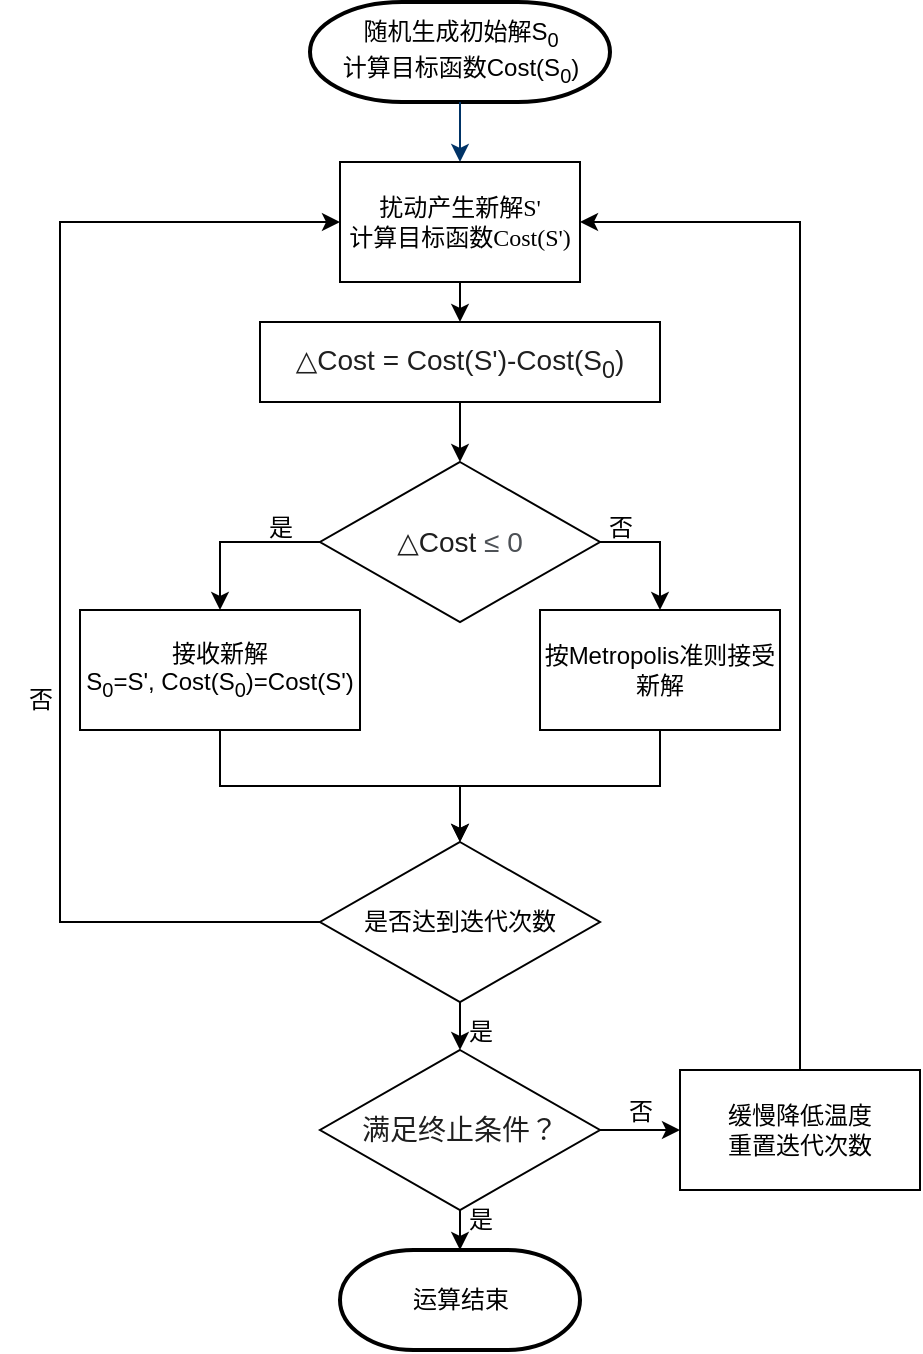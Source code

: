 <mxfile version="24.7.17">
  <diagram id="6a731a19-8d31-9384-78a2-239565b7b9f0" name="Page-1">
    <mxGraphModel dx="1358" dy="651" grid="1" gridSize="10" guides="1" tooltips="1" connect="1" arrows="1" fold="1" page="1" pageScale="1" pageWidth="1169" pageHeight="827" background="none" math="0" shadow="0">
      <root>
        <mxCell id="0" />
        <mxCell id="1" parent="0" />
        <mxCell id="2" value="随机生成初始解S&lt;sub&gt;0&lt;/sub&gt;&lt;div&gt;计算目标函数Cost(S&lt;sub&gt;0&lt;/sub&gt;)&lt;/div&gt;" style="shape=mxgraph.flowchart.terminator;strokeWidth=2;gradientColor=none;gradientDirection=north;fontStyle=0;html=1;" parent="1" vertex="1">
          <mxGeometry x="435" y="50" width="150" height="50" as="geometry" />
        </mxCell>
        <mxCell id="7" style="fontStyle=1;strokeColor=#003366;strokeWidth=1;html=1;" parent="1" source="2" edge="1">
          <mxGeometry relative="1" as="geometry">
            <mxPoint x="510.0" y="130" as="targetPoint" />
          </mxGeometry>
        </mxCell>
        <mxCell id="pwkJaa3HJ8OHMncjJhZq-55" value="&lt;font face=&quot;Times New Roman&quot;&gt;扰动产生新解S&#39;&lt;/font&gt;&lt;div&gt;&lt;font face=&quot;ykNVc5yLoHhg_QcxH_yE&quot;&gt;计算目标函数Cost(S&#39;)&lt;/font&gt;&lt;/div&gt;" style="rounded=0;whiteSpace=wrap;html=1;" parent="1" vertex="1">
          <mxGeometry x="450" y="130" width="120" height="60" as="geometry" />
        </mxCell>
        <mxCell id="pwkJaa3HJ8OHMncjJhZq-56" value="" style="endArrow=classic;html=1;rounded=0;exitX=0.5;exitY=1;exitDx=0;exitDy=0;" parent="1" source="pwkJaa3HJ8OHMncjJhZq-55" edge="1">
          <mxGeometry width="50" height="50" relative="1" as="geometry">
            <mxPoint x="490" y="240" as="sourcePoint" />
            <mxPoint x="510" y="210" as="targetPoint" />
          </mxGeometry>
        </mxCell>
        <mxCell id="pwkJaa3HJ8OHMncjJhZq-59" style="edgeStyle=orthogonalEdgeStyle;rounded=0;orthogonalLoop=1;jettySize=auto;html=1;exitX=0.5;exitY=1;exitDx=0;exitDy=0;entryX=0.5;entryY=0;entryDx=0;entryDy=0;" parent="1" source="pwkJaa3HJ8OHMncjJhZq-57" target="pwkJaa3HJ8OHMncjJhZq-58" edge="1">
          <mxGeometry relative="1" as="geometry" />
        </mxCell>
        <mxCell id="pwkJaa3HJ8OHMncjJhZq-57" value="&lt;span style=&quot;color: rgb(31, 31, 31); font-family: Arial, sans-serif; font-size: 14px; text-align: left; background-color: rgb(255, 255, 255);&quot;&gt;△Cost = Cost(S&#39;)-Cost(S&lt;sub&gt;0&lt;/sub&gt;)&lt;/span&gt;" style="rounded=0;whiteSpace=wrap;html=1;" parent="1" vertex="1">
          <mxGeometry x="410" y="210" width="200" height="40" as="geometry" />
        </mxCell>
        <mxCell id="pwkJaa3HJ8OHMncjJhZq-62" style="edgeStyle=orthogonalEdgeStyle;rounded=0;orthogonalLoop=1;jettySize=auto;html=1;exitX=0;exitY=0.5;exitDx=0;exitDy=0;" parent="1" source="pwkJaa3HJ8OHMncjJhZq-58" target="pwkJaa3HJ8OHMncjJhZq-60" edge="1">
          <mxGeometry relative="1" as="geometry" />
        </mxCell>
        <mxCell id="pwkJaa3HJ8OHMncjJhZq-63" style="edgeStyle=orthogonalEdgeStyle;rounded=0;orthogonalLoop=1;jettySize=auto;html=1;exitX=1;exitY=0.5;exitDx=0;exitDy=0;entryX=0.5;entryY=0;entryDx=0;entryDy=0;" parent="1" source="pwkJaa3HJ8OHMncjJhZq-58" target="pwkJaa3HJ8OHMncjJhZq-61" edge="1">
          <mxGeometry relative="1" as="geometry" />
        </mxCell>
        <mxCell id="pwkJaa3HJ8OHMncjJhZq-58" value="&lt;span style=&quot;color: rgb(31, 31, 31); font-family: Arial, sans-serif; font-size: 14px; text-align: left; background-color: rgb(255, 255, 255);&quot;&gt;△Cost&amp;nbsp;&lt;/span&gt;&lt;span style=&quot;color: rgb(77, 81, 86); font-family: Arial, sans-serif; font-size: 14px; text-align: left; background-color: rgb(255, 255, 255);&quot;&gt;≤ 0&lt;/span&gt;" style="rhombus;whiteSpace=wrap;html=1;" parent="1" vertex="1">
          <mxGeometry x="440" y="280" width="140" height="80" as="geometry" />
        </mxCell>
        <mxCell id="whuIL0M2qgUPTrWY0Iyh-56" style="edgeStyle=orthogonalEdgeStyle;rounded=0;orthogonalLoop=1;jettySize=auto;html=1;exitX=0.5;exitY=1;exitDx=0;exitDy=0;" edge="1" parent="1" source="pwkJaa3HJ8OHMncjJhZq-60" target="whuIL0M2qgUPTrWY0Iyh-55">
          <mxGeometry relative="1" as="geometry" />
        </mxCell>
        <mxCell id="pwkJaa3HJ8OHMncjJhZq-60" value="接收新解&lt;div&gt;S&lt;sub&gt;0&lt;/sub&gt;=S&#39;, Cost(S&lt;sub&gt;0&lt;/sub&gt;)=Cost(S&#39;)&lt;/div&gt;" style="rounded=0;whiteSpace=wrap;html=1;" parent="1" vertex="1">
          <mxGeometry x="320" y="354" width="140" height="60" as="geometry" />
        </mxCell>
        <mxCell id="whuIL0M2qgUPTrWY0Iyh-72" style="edgeStyle=orthogonalEdgeStyle;rounded=0;orthogonalLoop=1;jettySize=auto;html=1;exitX=0.5;exitY=1;exitDx=0;exitDy=0;entryX=0.5;entryY=0;entryDx=0;entryDy=0;" edge="1" parent="1" source="pwkJaa3HJ8OHMncjJhZq-61" target="whuIL0M2qgUPTrWY0Iyh-55">
          <mxGeometry relative="1" as="geometry" />
        </mxCell>
        <mxCell id="pwkJaa3HJ8OHMncjJhZq-61" value="按Metropolis准则接受新解" style="rounded=0;whiteSpace=wrap;html=1;" parent="1" vertex="1">
          <mxGeometry x="550" y="354" width="120" height="60" as="geometry" />
        </mxCell>
        <mxCell id="whuIL0M2qgUPTrWY0Iyh-58" style="edgeStyle=orthogonalEdgeStyle;rounded=0;orthogonalLoop=1;jettySize=auto;html=1;exitX=0;exitY=0.5;exitDx=0;exitDy=0;entryX=0;entryY=0.5;entryDx=0;entryDy=0;" edge="1" parent="1" source="whuIL0M2qgUPTrWY0Iyh-55" target="pwkJaa3HJ8OHMncjJhZq-55">
          <mxGeometry relative="1" as="geometry">
            <Array as="points">
              <mxPoint x="310" y="510" />
              <mxPoint x="310" y="160" />
            </Array>
          </mxGeometry>
        </mxCell>
        <mxCell id="whuIL0M2qgUPTrWY0Iyh-60" style="edgeStyle=orthogonalEdgeStyle;rounded=0;orthogonalLoop=1;jettySize=auto;html=1;exitX=0.5;exitY=1;exitDx=0;exitDy=0;entryX=0.5;entryY=0;entryDx=0;entryDy=0;" edge="1" parent="1" source="whuIL0M2qgUPTrWY0Iyh-55" target="whuIL0M2qgUPTrWY0Iyh-59">
          <mxGeometry relative="1" as="geometry" />
        </mxCell>
        <mxCell id="whuIL0M2qgUPTrWY0Iyh-55" value="是否达到迭代次数" style="rhombus;whiteSpace=wrap;html=1;" vertex="1" parent="1">
          <mxGeometry x="440" y="470" width="140" height="80" as="geometry" />
        </mxCell>
        <mxCell id="whuIL0M2qgUPTrWY0Iyh-74" style="edgeStyle=orthogonalEdgeStyle;rounded=0;orthogonalLoop=1;jettySize=auto;html=1;exitX=1;exitY=0.5;exitDx=0;exitDy=0;entryX=0;entryY=0.5;entryDx=0;entryDy=0;" edge="1" parent="1" source="whuIL0M2qgUPTrWY0Iyh-59" target="whuIL0M2qgUPTrWY0Iyh-69">
          <mxGeometry relative="1" as="geometry" />
        </mxCell>
        <mxCell id="whuIL0M2qgUPTrWY0Iyh-59" value="&lt;div style=&quot;text-align: left;&quot;&gt;&lt;font face=&quot;Arial, sans-serif&quot; color=&quot;#1f1f1f&quot;&gt;&lt;span style=&quot;font-size: 14px; background-color: rgb(255, 255, 255);&quot;&gt;满足终止条件？&lt;/span&gt;&lt;/font&gt;&lt;/div&gt;" style="rhombus;whiteSpace=wrap;html=1;" vertex="1" parent="1">
          <mxGeometry x="440" y="574" width="140" height="80" as="geometry" />
        </mxCell>
        <mxCell id="whuIL0M2qgUPTrWY0Iyh-61" value="是" style="text;html=1;align=center;verticalAlign=middle;resizable=0;points=[];autosize=1;strokeColor=none;fillColor=none;" vertex="1" parent="1">
          <mxGeometry x="500" y="550" width="40" height="30" as="geometry" />
        </mxCell>
        <mxCell id="whuIL0M2qgUPTrWY0Iyh-62" value="否" style="text;html=1;align=center;verticalAlign=middle;resizable=0;points=[];autosize=1;strokeColor=none;fillColor=none;" vertex="1" parent="1">
          <mxGeometry x="280" y="384" width="40" height="30" as="geometry" />
        </mxCell>
        <mxCell id="whuIL0M2qgUPTrWY0Iyh-64" value="运算结束" style="shape=mxgraph.flowchart.terminator;strokeWidth=2;gradientColor=none;gradientDirection=north;fontStyle=0;html=1;" vertex="1" parent="1">
          <mxGeometry x="450" y="674" width="120" height="50" as="geometry" />
        </mxCell>
        <mxCell id="whuIL0M2qgUPTrWY0Iyh-65" style="edgeStyle=orthogonalEdgeStyle;rounded=0;orthogonalLoop=1;jettySize=auto;html=1;exitX=0.5;exitY=1;exitDx=0;exitDy=0;entryX=0.5;entryY=0;entryDx=0;entryDy=0;entryPerimeter=0;" edge="1" parent="1" source="whuIL0M2qgUPTrWY0Iyh-59" target="whuIL0M2qgUPTrWY0Iyh-64">
          <mxGeometry relative="1" as="geometry" />
        </mxCell>
        <mxCell id="whuIL0M2qgUPTrWY0Iyh-67" value="是" style="text;html=1;align=center;verticalAlign=middle;resizable=0;points=[];autosize=1;strokeColor=none;fillColor=none;" vertex="1" parent="1">
          <mxGeometry x="500" y="644" width="40" height="30" as="geometry" />
        </mxCell>
        <mxCell id="whuIL0M2qgUPTrWY0Iyh-70" style="edgeStyle=orthogonalEdgeStyle;rounded=0;orthogonalLoop=1;jettySize=auto;html=1;exitX=0.5;exitY=0;exitDx=0;exitDy=0;entryX=1;entryY=0.5;entryDx=0;entryDy=0;" edge="1" parent="1" source="whuIL0M2qgUPTrWY0Iyh-69" target="pwkJaa3HJ8OHMncjJhZq-55">
          <mxGeometry relative="1" as="geometry">
            <Array as="points">
              <mxPoint x="680" y="584" />
              <mxPoint x="680" y="160" />
            </Array>
          </mxGeometry>
        </mxCell>
        <mxCell id="whuIL0M2qgUPTrWY0Iyh-69" value="缓慢降低温度&lt;div&gt;重置迭代次数&lt;/div&gt;" style="rounded=0;whiteSpace=wrap;html=1;" vertex="1" parent="1">
          <mxGeometry x="620" y="584" width="120" height="60" as="geometry" />
        </mxCell>
        <mxCell id="whuIL0M2qgUPTrWY0Iyh-75" value="否" style="text;html=1;align=center;verticalAlign=middle;resizable=0;points=[];autosize=1;strokeColor=none;fillColor=none;" vertex="1" parent="1">
          <mxGeometry x="580" y="590" width="40" height="30" as="geometry" />
        </mxCell>
        <mxCell id="whuIL0M2qgUPTrWY0Iyh-77" value="是" style="text;html=1;align=center;verticalAlign=middle;resizable=0;points=[];autosize=1;strokeColor=none;fillColor=none;" vertex="1" parent="1">
          <mxGeometry x="400" y="298" width="40" height="30" as="geometry" />
        </mxCell>
        <mxCell id="whuIL0M2qgUPTrWY0Iyh-78" value="否" style="text;html=1;align=center;verticalAlign=middle;resizable=0;points=[];autosize=1;strokeColor=none;fillColor=none;" vertex="1" parent="1">
          <mxGeometry x="570" y="298" width="40" height="30" as="geometry" />
        </mxCell>
      </root>
    </mxGraphModel>
  </diagram>
</mxfile>
